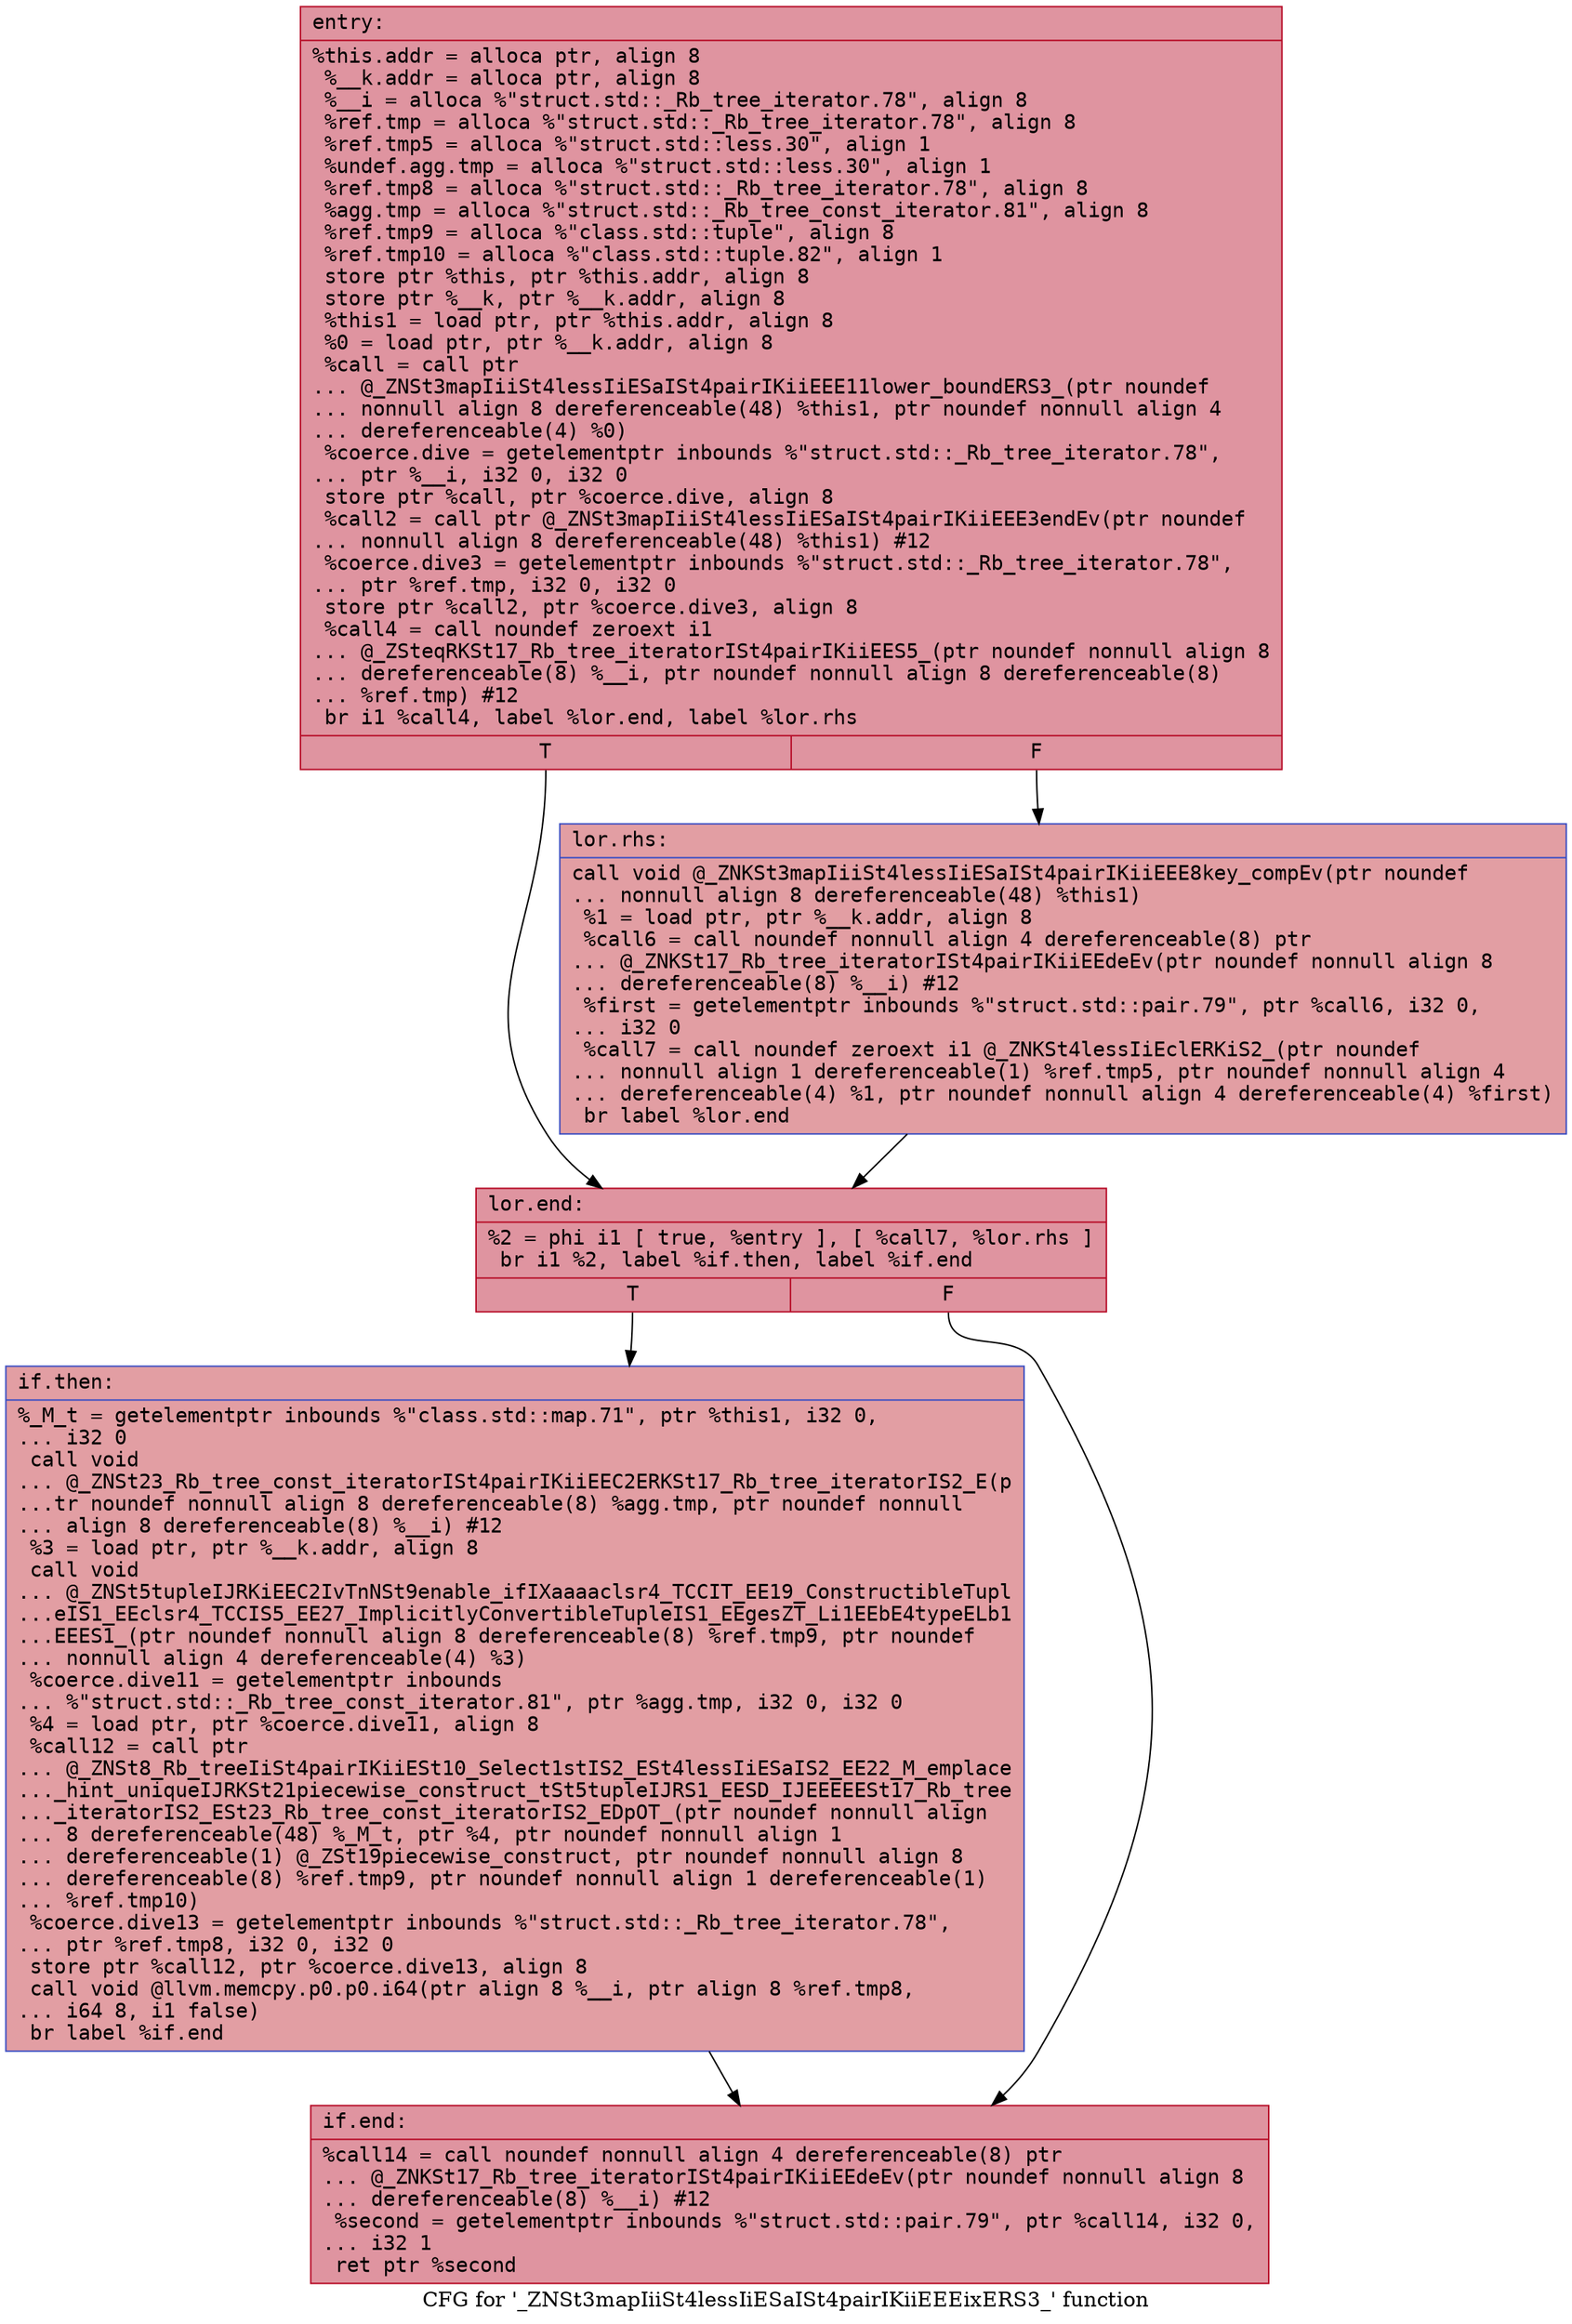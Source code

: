 digraph "CFG for '_ZNSt3mapIiiSt4lessIiESaISt4pairIKiiEEEixERS3_' function" {
	label="CFG for '_ZNSt3mapIiiSt4lessIiESaISt4pairIKiiEEEixERS3_' function";

	Node0x560dca0493f0 [shape=record,color="#b70d28ff", style=filled, fillcolor="#b70d2870" fontname="Courier",label="{entry:\l|  %this.addr = alloca ptr, align 8\l  %__k.addr = alloca ptr, align 8\l  %__i = alloca %\"struct.std::_Rb_tree_iterator.78\", align 8\l  %ref.tmp = alloca %\"struct.std::_Rb_tree_iterator.78\", align 8\l  %ref.tmp5 = alloca %\"struct.std::less.30\", align 1\l  %undef.agg.tmp = alloca %\"struct.std::less.30\", align 1\l  %ref.tmp8 = alloca %\"struct.std::_Rb_tree_iterator.78\", align 8\l  %agg.tmp = alloca %\"struct.std::_Rb_tree_const_iterator.81\", align 8\l  %ref.tmp9 = alloca %\"class.std::tuple\", align 8\l  %ref.tmp10 = alloca %\"class.std::tuple.82\", align 1\l  store ptr %this, ptr %this.addr, align 8\l  store ptr %__k, ptr %__k.addr, align 8\l  %this1 = load ptr, ptr %this.addr, align 8\l  %0 = load ptr, ptr %__k.addr, align 8\l  %call = call ptr\l... @_ZNSt3mapIiiSt4lessIiESaISt4pairIKiiEEE11lower_boundERS3_(ptr noundef\l... nonnull align 8 dereferenceable(48) %this1, ptr noundef nonnull align 4\l... dereferenceable(4) %0)\l  %coerce.dive = getelementptr inbounds %\"struct.std::_Rb_tree_iterator.78\",\l... ptr %__i, i32 0, i32 0\l  store ptr %call, ptr %coerce.dive, align 8\l  %call2 = call ptr @_ZNSt3mapIiiSt4lessIiESaISt4pairIKiiEEE3endEv(ptr noundef\l... nonnull align 8 dereferenceable(48) %this1) #12\l  %coerce.dive3 = getelementptr inbounds %\"struct.std::_Rb_tree_iterator.78\",\l... ptr %ref.tmp, i32 0, i32 0\l  store ptr %call2, ptr %coerce.dive3, align 8\l  %call4 = call noundef zeroext i1\l... @_ZSteqRKSt17_Rb_tree_iteratorISt4pairIKiiEES5_(ptr noundef nonnull align 8\l... dereferenceable(8) %__i, ptr noundef nonnull align 8 dereferenceable(8)\l... %ref.tmp) #12\l  br i1 %call4, label %lor.end, label %lor.rhs\l|{<s0>T|<s1>F}}"];
	Node0x560dca0493f0:s0 -> Node0x560dca0e0e60[tooltip="entry -> lor.end\nProbability 50.00%" ];
	Node0x560dca0493f0:s1 -> Node0x560dca0e0f10[tooltip="entry -> lor.rhs\nProbability 50.00%" ];
	Node0x560dca0e0f10 [shape=record,color="#3d50c3ff", style=filled, fillcolor="#be242e70" fontname="Courier",label="{lor.rhs:\l|  call void @_ZNKSt3mapIiiSt4lessIiESaISt4pairIKiiEEE8key_compEv(ptr noundef\l... nonnull align 8 dereferenceable(48) %this1)\l  %1 = load ptr, ptr %__k.addr, align 8\l  %call6 = call noundef nonnull align 4 dereferenceable(8) ptr\l... @_ZNKSt17_Rb_tree_iteratorISt4pairIKiiEEdeEv(ptr noundef nonnull align 8\l... dereferenceable(8) %__i) #12\l  %first = getelementptr inbounds %\"struct.std::pair.79\", ptr %call6, i32 0,\l... i32 0\l  %call7 = call noundef zeroext i1 @_ZNKSt4lessIiEclERKiS2_(ptr noundef\l... nonnull align 1 dereferenceable(1) %ref.tmp5, ptr noundef nonnull align 4\l... dereferenceable(4) %1, ptr noundef nonnull align 4 dereferenceable(4) %first)\l  br label %lor.end\l}"];
	Node0x560dca0e0f10 -> Node0x560dca0e0e60[tooltip="lor.rhs -> lor.end\nProbability 100.00%" ];
	Node0x560dca0e0e60 [shape=record,color="#b70d28ff", style=filled, fillcolor="#b70d2870" fontname="Courier",label="{lor.end:\l|  %2 = phi i1 [ true, %entry ], [ %call7, %lor.rhs ]\l  br i1 %2, label %if.then, label %if.end\l|{<s0>T|<s1>F}}"];
	Node0x560dca0e0e60:s0 -> Node0x560dca0e17d0[tooltip="lor.end -> if.then\nProbability 50.00%" ];
	Node0x560dca0e0e60:s1 -> Node0x560dca049ab0[tooltip="lor.end -> if.end\nProbability 50.00%" ];
	Node0x560dca0e17d0 [shape=record,color="#3d50c3ff", style=filled, fillcolor="#be242e70" fontname="Courier",label="{if.then:\l|  %_M_t = getelementptr inbounds %\"class.std::map.71\", ptr %this1, i32 0,\l... i32 0\l  call void\l... @_ZNSt23_Rb_tree_const_iteratorISt4pairIKiiEEC2ERKSt17_Rb_tree_iteratorIS2_E(p\l...tr noundef nonnull align 8 dereferenceable(8) %agg.tmp, ptr noundef nonnull\l... align 8 dereferenceable(8) %__i) #12\l  %3 = load ptr, ptr %__k.addr, align 8\l  call void\l... @_ZNSt5tupleIJRKiEEC2IvTnNSt9enable_ifIXaaaaclsr4_TCCIT_EE19_ConstructibleTupl\l...eIS1_EEclsr4_TCCIS5_EE27_ImplicitlyConvertibleTupleIS1_EEgesZT_Li1EEbE4typeELb1\l...EEES1_(ptr noundef nonnull align 8 dereferenceable(8) %ref.tmp9, ptr noundef\l... nonnull align 4 dereferenceable(4) %3)\l  %coerce.dive11 = getelementptr inbounds\l... %\"struct.std::_Rb_tree_const_iterator.81\", ptr %agg.tmp, i32 0, i32 0\l  %4 = load ptr, ptr %coerce.dive11, align 8\l  %call12 = call ptr\l... @_ZNSt8_Rb_treeIiSt4pairIKiiESt10_Select1stIS2_ESt4lessIiESaIS2_EE22_M_emplace\l..._hint_uniqueIJRKSt21piecewise_construct_tSt5tupleIJRS1_EESD_IJEEEEESt17_Rb_tree\l..._iteratorIS2_ESt23_Rb_tree_const_iteratorIS2_EDpOT_(ptr noundef nonnull align\l... 8 dereferenceable(48) %_M_t, ptr %4, ptr noundef nonnull align 1\l... dereferenceable(1) @_ZSt19piecewise_construct, ptr noundef nonnull align 8\l... dereferenceable(8) %ref.tmp9, ptr noundef nonnull align 1 dereferenceable(1)\l... %ref.tmp10)\l  %coerce.dive13 = getelementptr inbounds %\"struct.std::_Rb_tree_iterator.78\",\l... ptr %ref.tmp8, i32 0, i32 0\l  store ptr %call12, ptr %coerce.dive13, align 8\l  call void @llvm.memcpy.p0.p0.i64(ptr align 8 %__i, ptr align 8 %ref.tmp8,\l... i64 8, i1 false)\l  br label %if.end\l}"];
	Node0x560dca0e17d0 -> Node0x560dca049ab0[tooltip="if.then -> if.end\nProbability 100.00%" ];
	Node0x560dca049ab0 [shape=record,color="#b70d28ff", style=filled, fillcolor="#b70d2870" fontname="Courier",label="{if.end:\l|  %call14 = call noundef nonnull align 4 dereferenceable(8) ptr\l... @_ZNKSt17_Rb_tree_iteratorISt4pairIKiiEEdeEv(ptr noundef nonnull align 8\l... dereferenceable(8) %__i) #12\l  %second = getelementptr inbounds %\"struct.std::pair.79\", ptr %call14, i32 0,\l... i32 1\l  ret ptr %second\l}"];
}
